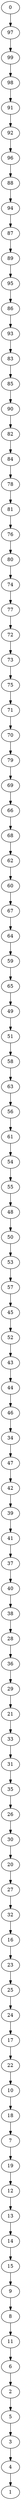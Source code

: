 digraph {
	0 [label=0]
	97 [label=97]
	99 [label=99]
	98 [label=98]
	91 [label=91]
	92 [label=92]
	96 [label=96]
	88 [label=88]
	94 [label=94]
	87 [label=87]
	89 [label=89]
	95 [label=95]
	86 [label=86]
	93 [label=93]
	83 [label=83]
	85 [label=85]
	90 [label=90]
	82 [label=82]
	84 [label=84]
	78 [label=78]
	81 [label=81]
	76 [label=76]
	80 [label=80]
	74 [label=74]
	77 [label=77]
	72 [label=72]
	73 [label=73]
	75 [label=75]
	71 [label=71]
	70 [label=70]
	79 [label=79]
	69 [label=69]
	66 [label=66]
	68 [label=68]
	62 [label=62]
	60 [label=60]
	67 [label=67]
	64 [label=64]
	59 [label=59]
	65 [label=65]
	49 [label=49]
	51 [label=51]
	58 [label=58]
	63 [label=63]
	56 [label=56]
	61 [label=61]
	54 [label=54]
	55 [label=55]
	48 [label=48]
	50 [label=50]
	53 [label=53]
	57 [label=57]
	45 [label=45]
	52 [label=52]
	43 [label=43]
	44 [label=44]
	46 [label=46]
	34 [label=34]
	47 [label=47]
	42 [label=42]
	39 [label=39]
	41 [label=41]
	37 [label=37]
	40 [label=40]
	38 [label=38]
	28 [label=28]
	36 [label=36]
	29 [label=29]
	21 [label=21]
	33 [label=33]
	31 [label=31]
	35 [label=35]
	26 [label=26]
	30 [label=30]
	20 [label=20]
	27 [label=27]
	32 [label=32]
	16 [label=16]
	23 [label=23]
	25 [label=25]
	24 [label=24]
	17 [label=17]
	22 [label=22]
	10 [label=10]
	18 [label=18]
	7 [label=7]
	19 [label=19]
	12 [label=12]
	13 [label=13]
	14 [label=14]
	15 [label=15]
	9 [label=9]
	8 [label=8]
	11 [label=11]
	6 [label=6]
	2 [label=2]
	5 [label=5]
	3 [label=3]
	4 [label=4]
	1 [label=1]
	0 -> 97
	97 -> 99
	99 -> 98
	98 -> 91
	91 -> 92
	92 -> 96
	96 -> 88
	88 -> 94
	94 -> 87
	87 -> 89
	89 -> 95
	95 -> 86
	86 -> 93
	93 -> 83
	83 -> 85
	85 -> 90
	90 -> 82
	82 -> 84
	84 -> 78
	78 -> 81
	81 -> 76
	76 -> 80
	80 -> 74
	74 -> 77
	77 -> 72
	72 -> 73
	73 -> 75
	75 -> 71
	71 -> 70
	70 -> 79
	79 -> 69
	69 -> 66
	66 -> 68
	68 -> 62
	62 -> 60
	60 -> 67
	67 -> 64
	64 -> 59
	59 -> 65
	65 -> 49
	49 -> 51
	51 -> 58
	58 -> 63
	63 -> 56
	56 -> 61
	61 -> 54
	54 -> 55
	55 -> 48
	48 -> 50
	50 -> 53
	53 -> 57
	57 -> 45
	45 -> 52
	52 -> 43
	43 -> 44
	44 -> 46
	46 -> 34
	34 -> 47
	47 -> 42
	42 -> 39
	39 -> 41
	41 -> 37
	37 -> 40
	40 -> 38
	38 -> 28
	28 -> 36
	36 -> 29
	29 -> 21
	21 -> 33
	33 -> 31
	31 -> 35
	35 -> 26
	26 -> 30
	30 -> 20
	20 -> 27
	27 -> 32
	32 -> 16
	16 -> 23
	23 -> 25
	25 -> 24
	24 -> 17
	17 -> 22
	22 -> 10
	10 -> 18
	18 -> 7
	7 -> 19
	19 -> 12
	12 -> 13
	13 -> 14
	14 -> 15
	15 -> 9
	9 -> 8
	8 -> 11
	11 -> 6
	6 -> 2
	2 -> 5
	5 -> 3
	3 -> 4
	4 -> 1
}
